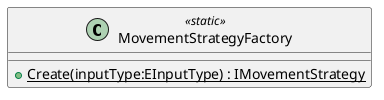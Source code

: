 @startuml
class MovementStrategyFactory <<static>> {
    + {static} Create(inputType:EInputType) : IMovementStrategy
}
@enduml
